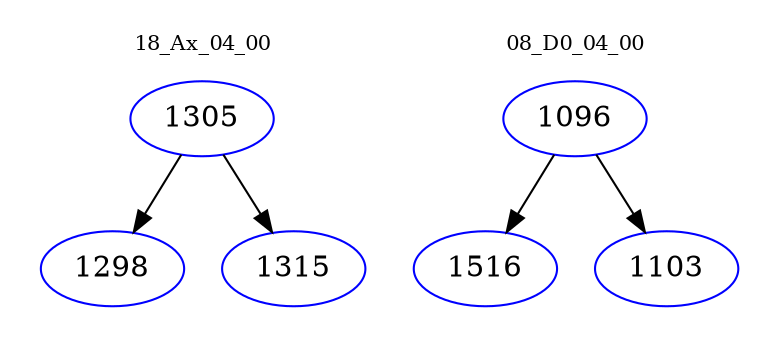 digraph{
subgraph cluster_0 {
color = white
label = "18_Ax_04_00";
fontsize=10;
T0_1305 [label="1305", color="blue"]
T0_1305 -> T0_1298 [color="black"]
T0_1298 [label="1298", color="blue"]
T0_1305 -> T0_1315 [color="black"]
T0_1315 [label="1315", color="blue"]
}
subgraph cluster_1 {
color = white
label = "08_D0_04_00";
fontsize=10;
T1_1096 [label="1096", color="blue"]
T1_1096 -> T1_1516 [color="black"]
T1_1516 [label="1516", color="blue"]
T1_1096 -> T1_1103 [color="black"]
T1_1103 [label="1103", color="blue"]
}
}
